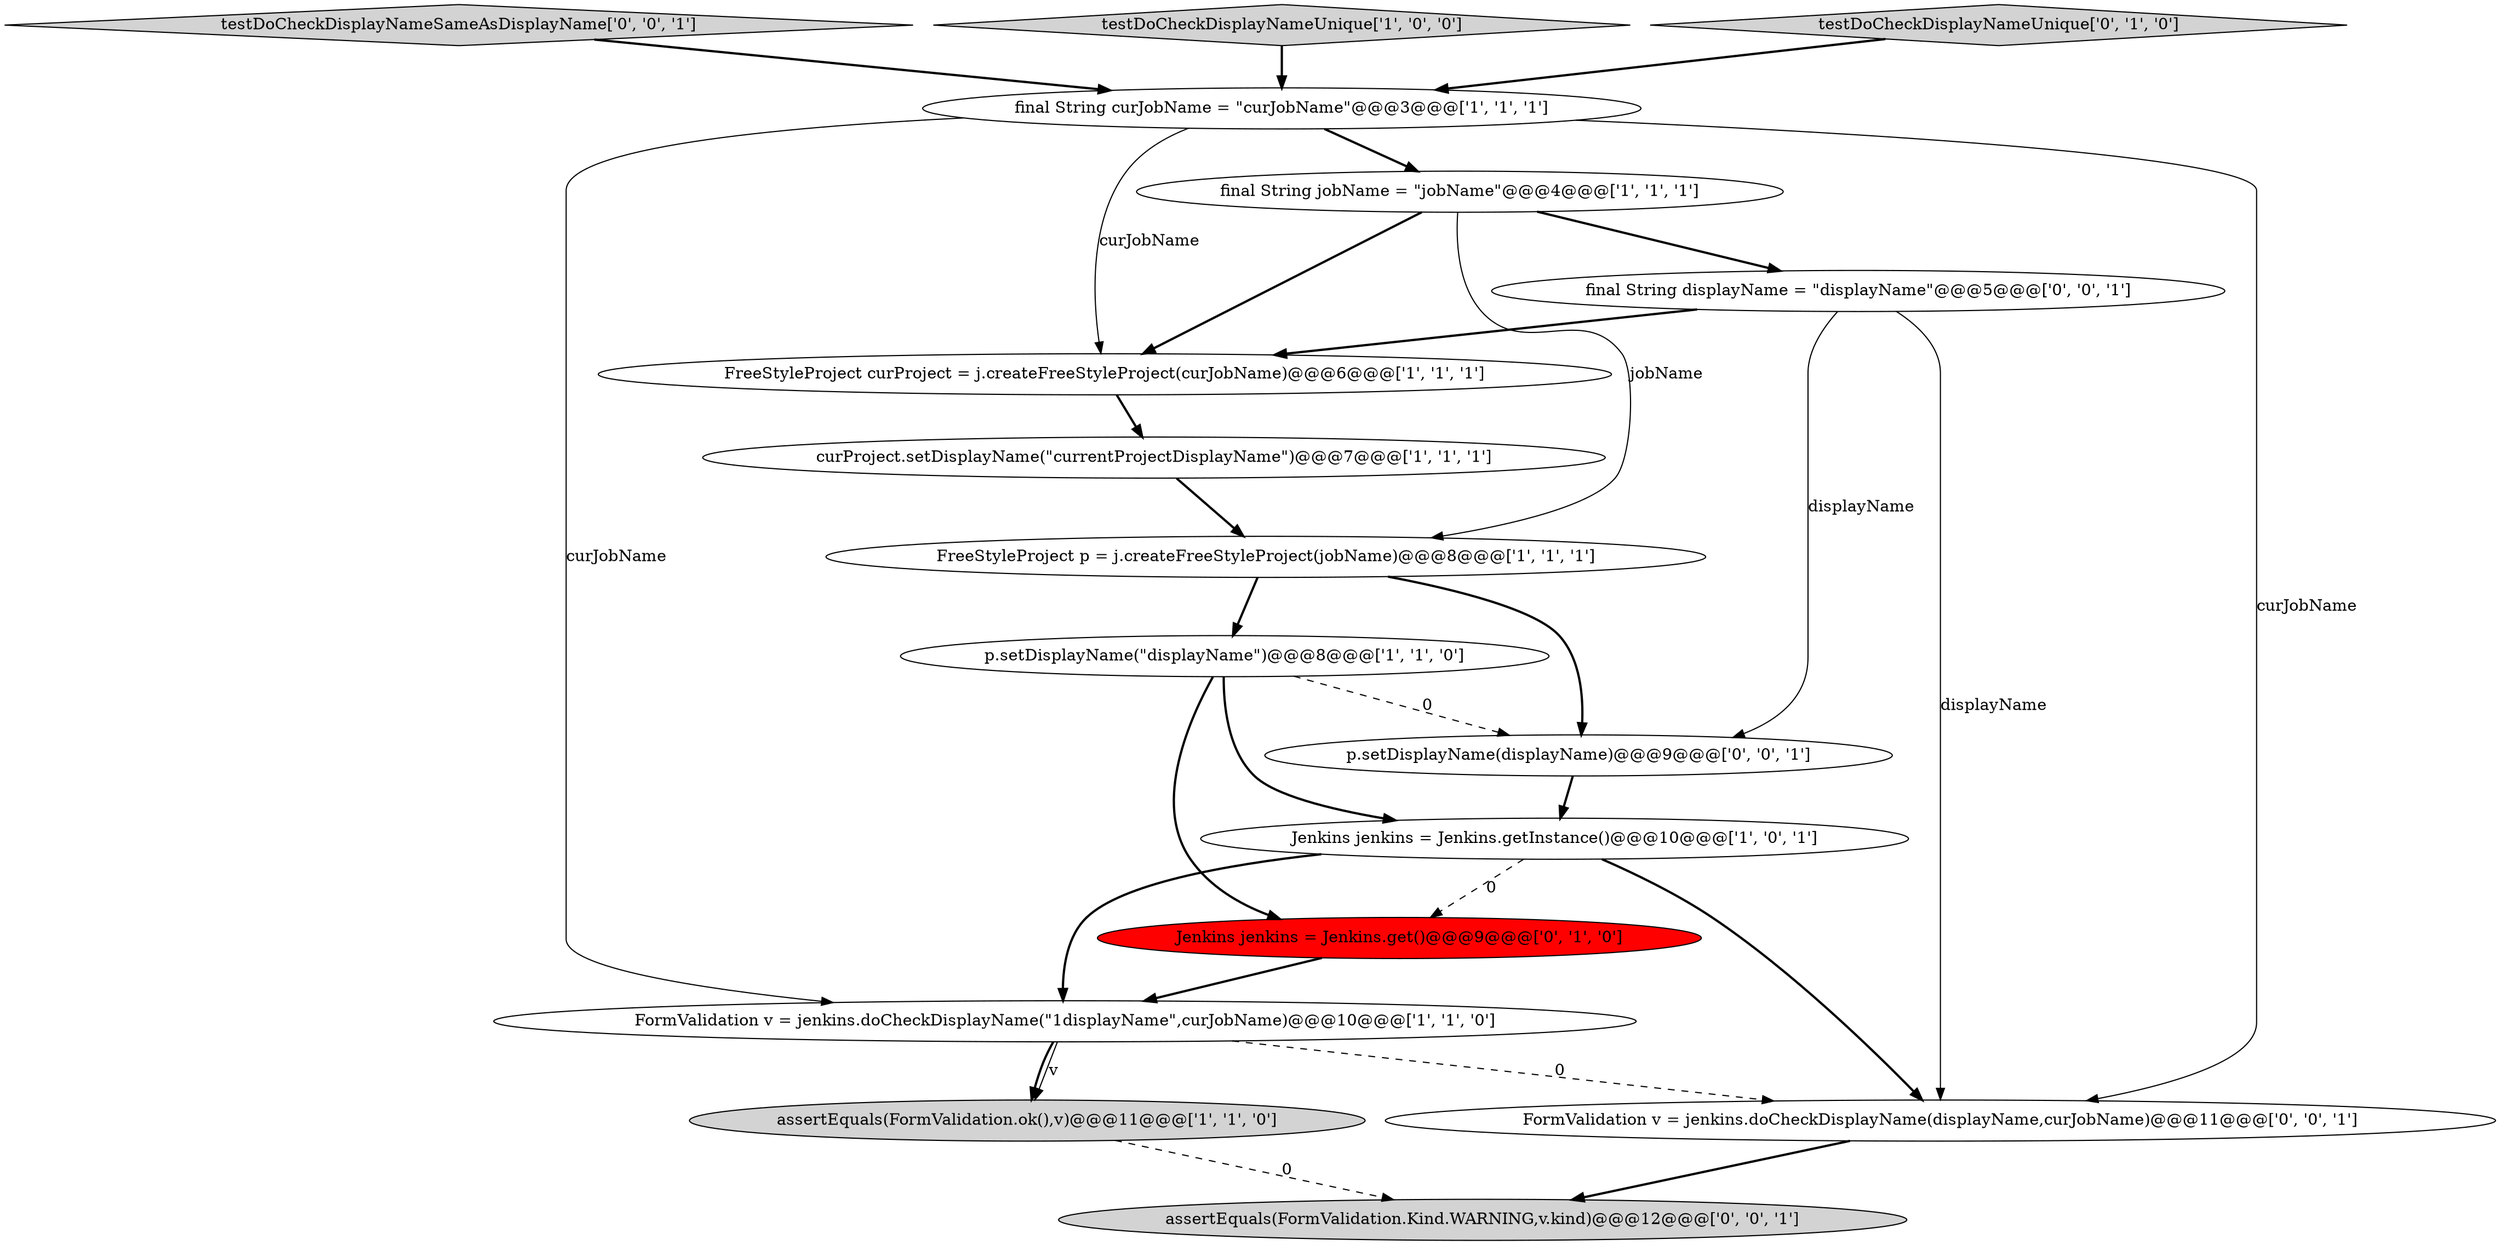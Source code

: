 digraph {
15 [style = filled, label = "assertEquals(FormValidation.Kind.WARNING,v.kind)@@@12@@@['0', '0', '1']", fillcolor = lightgray, shape = ellipse image = "AAA0AAABBB3BBB"];
5 [style = filled, label = "final String jobName = \"jobName\"@@@4@@@['1', '1', '1']", fillcolor = white, shape = ellipse image = "AAA0AAABBB1BBB"];
9 [style = filled, label = "assertEquals(FormValidation.ok(),v)@@@11@@@['1', '1', '0']", fillcolor = lightgray, shape = ellipse image = "AAA0AAABBB1BBB"];
12 [style = filled, label = "FormValidation v = jenkins.doCheckDisplayName(displayName,curJobName)@@@11@@@['0', '0', '1']", fillcolor = white, shape = ellipse image = "AAA0AAABBB3BBB"];
14 [style = filled, label = "final String displayName = \"displayName\"@@@5@@@['0', '0', '1']", fillcolor = white, shape = ellipse image = "AAA0AAABBB3BBB"];
2 [style = filled, label = "final String curJobName = \"curJobName\"@@@3@@@['1', '1', '1']", fillcolor = white, shape = ellipse image = "AAA0AAABBB1BBB"];
7 [style = filled, label = "curProject.setDisplayName(\"currentProjectDisplayName\")@@@7@@@['1', '1', '1']", fillcolor = white, shape = ellipse image = "AAA0AAABBB1BBB"];
13 [style = filled, label = "p.setDisplayName(displayName)@@@9@@@['0', '0', '1']", fillcolor = white, shape = ellipse image = "AAA0AAABBB3BBB"];
16 [style = filled, label = "testDoCheckDisplayNameSameAsDisplayName['0', '0', '1']", fillcolor = lightgray, shape = diamond image = "AAA0AAABBB3BBB"];
0 [style = filled, label = "p.setDisplayName(\"displayName\")@@@8@@@['1', '1', '0']", fillcolor = white, shape = ellipse image = "AAA0AAABBB1BBB"];
3 [style = filled, label = "FreeStyleProject curProject = j.createFreeStyleProject(curJobName)@@@6@@@['1', '1', '1']", fillcolor = white, shape = ellipse image = "AAA0AAABBB1BBB"];
4 [style = filled, label = "testDoCheckDisplayNameUnique['1', '0', '0']", fillcolor = lightgray, shape = diamond image = "AAA0AAABBB1BBB"];
10 [style = filled, label = "Jenkins jenkins = Jenkins.get()@@@9@@@['0', '1', '0']", fillcolor = red, shape = ellipse image = "AAA1AAABBB2BBB"];
1 [style = filled, label = "FormValidation v = jenkins.doCheckDisplayName(\"1displayName\",curJobName)@@@10@@@['1', '1', '0']", fillcolor = white, shape = ellipse image = "AAA0AAABBB1BBB"];
11 [style = filled, label = "testDoCheckDisplayNameUnique['0', '1', '0']", fillcolor = lightgray, shape = diamond image = "AAA0AAABBB2BBB"];
6 [style = filled, label = "Jenkins jenkins = Jenkins.getInstance()@@@10@@@['1', '0', '1']", fillcolor = white, shape = ellipse image = "AAA0AAABBB1BBB"];
8 [style = filled, label = "FreeStyleProject p = j.createFreeStyleProject(jobName)@@@8@@@['1', '1', '1']", fillcolor = white, shape = ellipse image = "AAA0AAABBB1BBB"];
5->3 [style = bold, label=""];
14->3 [style = bold, label=""];
2->3 [style = solid, label="curJobName"];
14->12 [style = solid, label="displayName"];
0->6 [style = bold, label=""];
12->15 [style = bold, label=""];
4->2 [style = bold, label=""];
5->14 [style = bold, label=""];
2->1 [style = solid, label="curJobName"];
16->2 [style = bold, label=""];
7->8 [style = bold, label=""];
14->13 [style = solid, label="displayName"];
11->2 [style = bold, label=""];
1->9 [style = bold, label=""];
6->10 [style = dashed, label="0"];
8->0 [style = bold, label=""];
6->1 [style = bold, label=""];
1->12 [style = dashed, label="0"];
0->10 [style = bold, label=""];
2->12 [style = solid, label="curJobName"];
3->7 [style = bold, label=""];
9->15 [style = dashed, label="0"];
0->13 [style = dashed, label="0"];
1->9 [style = solid, label="v"];
13->6 [style = bold, label=""];
10->1 [style = bold, label=""];
5->8 [style = solid, label="jobName"];
8->13 [style = bold, label=""];
2->5 [style = bold, label=""];
6->12 [style = bold, label=""];
}
